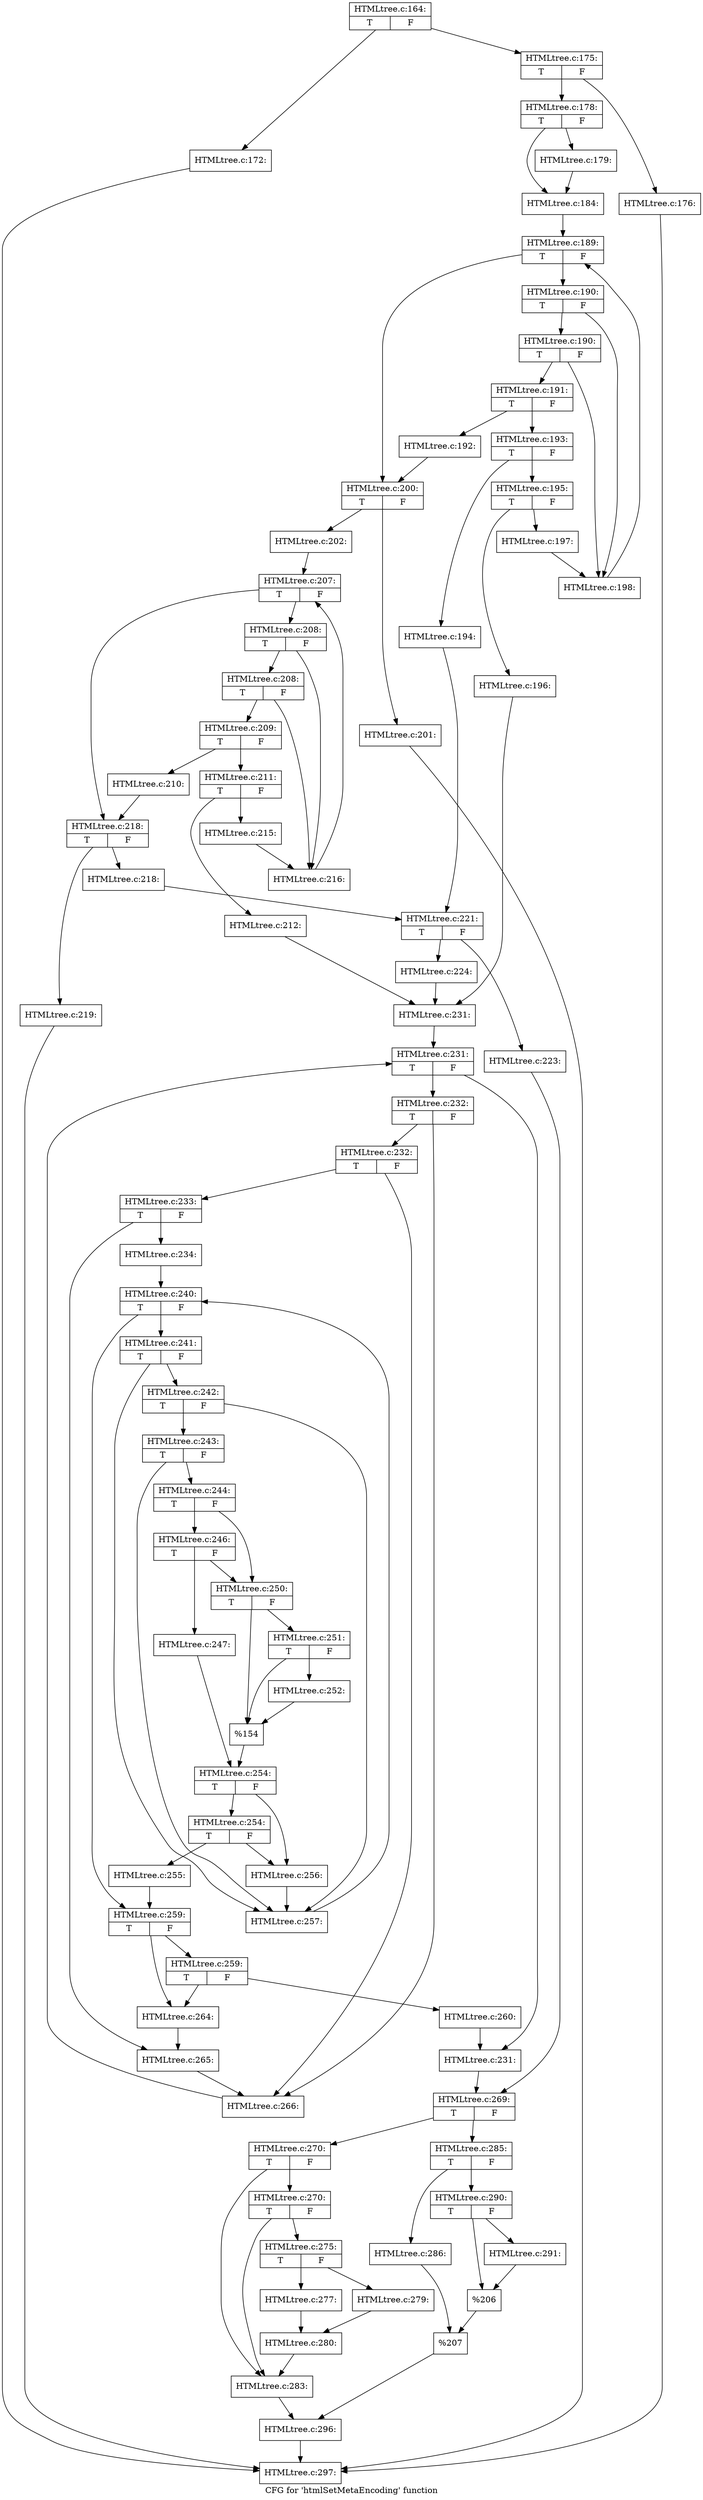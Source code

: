 digraph "CFG for 'htmlSetMetaEncoding' function" {
	label="CFG for 'htmlSetMetaEncoding' function";

	Node0x42c8fc0 [shape=record,label="{HTMLtree.c:164:|{<s0>T|<s1>F}}"];
	Node0x42c8fc0 -> Node0x42f5df0;
	Node0x42c8fc0 -> Node0x42f5e40;
	Node0x42f5df0 [shape=record,label="{HTMLtree.c:172:}"];
	Node0x42f5df0 -> Node0x42d5050;
	Node0x42f5e40 [shape=record,label="{HTMLtree.c:175:|{<s0>T|<s1>F}}"];
	Node0x42f5e40 -> Node0x42f6390;
	Node0x42f5e40 -> Node0x42f6340;
	Node0x42f6340 [shape=record,label="{HTMLtree.c:176:}"];
	Node0x42f6340 -> Node0x42d5050;
	Node0x42f6390 [shape=record,label="{HTMLtree.c:178:|{<s0>T|<s1>F}}"];
	Node0x42f6390 -> Node0x42f6950;
	Node0x42f6390 -> Node0x42f69a0;
	Node0x42f6950 [shape=record,label="{HTMLtree.c:179:}"];
	Node0x42f6950 -> Node0x42f69a0;
	Node0x42f69a0 [shape=record,label="{HTMLtree.c:184:}"];
	Node0x42f69a0 -> Node0x42f75b0;
	Node0x42f75b0 [shape=record,label="{HTMLtree.c:189:|{<s0>T|<s1>F}}"];
	Node0x42f75b0 -> Node0x42f83f0;
	Node0x42f75b0 -> Node0x42f78e0;
	Node0x42f83f0 [shape=record,label="{HTMLtree.c:190:|{<s0>T|<s1>F}}"];
	Node0x42f83f0 -> Node0x42f85d0;
	Node0x42f83f0 -> Node0x42f8580;
	Node0x42f85d0 [shape=record,label="{HTMLtree.c:190:|{<s0>T|<s1>F}}"];
	Node0x42f85d0 -> Node0x42f8530;
	Node0x42f85d0 -> Node0x42f8580;
	Node0x42f8530 [shape=record,label="{HTMLtree.c:191:|{<s0>T|<s1>F}}"];
	Node0x42f8530 -> Node0x42f8cc0;
	Node0x42f8530 -> Node0x42f8d10;
	Node0x42f8cc0 [shape=record,label="{HTMLtree.c:192:}"];
	Node0x42f8cc0 -> Node0x42f78e0;
	Node0x42f8d10 [shape=record,label="{HTMLtree.c:193:|{<s0>T|<s1>F}}"];
	Node0x42f8d10 -> Node0x42f9280;
	Node0x42f8d10 -> Node0x42f92d0;
	Node0x42f9280 [shape=record,label="{HTMLtree.c:194:}"];
	Node0x42f9280 -> Node0x42f96f0;
	Node0x42f92d0 [shape=record,label="{HTMLtree.c:195:|{<s0>T|<s1>F}}"];
	Node0x42f92d0 -> Node0x42f7480;
	Node0x42f92d0 -> Node0x42f74d0;
	Node0x42f7480 [shape=record,label="{HTMLtree.c:196:}"];
	Node0x42f7480 -> Node0x42fa480;
	Node0x42f74d0 [shape=record,label="{HTMLtree.c:197:}"];
	Node0x42f74d0 -> Node0x42f8580;
	Node0x42f8580 [shape=record,label="{HTMLtree.c:198:}"];
	Node0x42f8580 -> Node0x42f75b0;
	Node0x42f78e0 [shape=record,label="{HTMLtree.c:200:|{<s0>T|<s1>F}}"];
	Node0x42f78e0 -> Node0x42fa9f0;
	Node0x42f78e0 -> Node0x42faa40;
	Node0x42fa9f0 [shape=record,label="{HTMLtree.c:201:}"];
	Node0x42fa9f0 -> Node0x42d5050;
	Node0x42faa40 [shape=record,label="{HTMLtree.c:202:}"];
	Node0x42faa40 -> Node0x42fb130;
	Node0x42fb130 [shape=record,label="{HTMLtree.c:207:|{<s0>T|<s1>F}}"];
	Node0x42fb130 -> Node0x42fb520;
	Node0x42fb130 -> Node0x42fb350;
	Node0x42fb520 [shape=record,label="{HTMLtree.c:208:|{<s0>T|<s1>F}}"];
	Node0x42fb520 -> Node0x42fb780;
	Node0x42fb520 -> Node0x42fb730;
	Node0x42fb780 [shape=record,label="{HTMLtree.c:208:|{<s0>T|<s1>F}}"];
	Node0x42fb780 -> Node0x42fb6e0;
	Node0x42fb780 -> Node0x42fb730;
	Node0x42fb6e0 [shape=record,label="{HTMLtree.c:209:|{<s0>T|<s1>F}}"];
	Node0x42fb6e0 -> Node0x42fbd20;
	Node0x42fb6e0 -> Node0x42e5430;
	Node0x42fbd20 [shape=record,label="{HTMLtree.c:210:}"];
	Node0x42fbd20 -> Node0x42fb350;
	Node0x42e5430 [shape=record,label="{HTMLtree.c:211:|{<s0>T|<s1>F}}"];
	Node0x42e5430 -> Node0x42fc700;
	Node0x42e5430 -> Node0x42fc750;
	Node0x42fc700 [shape=record,label="{HTMLtree.c:212:}"];
	Node0x42fc700 -> Node0x42fa480;
	Node0x42fc750 [shape=record,label="{HTMLtree.c:215:}"];
	Node0x42fc750 -> Node0x42fb730;
	Node0x42fb730 [shape=record,label="{HTMLtree.c:216:}"];
	Node0x42fb730 -> Node0x42fb130;
	Node0x42fb350 [shape=record,label="{HTMLtree.c:218:|{<s0>T|<s1>F}}"];
	Node0x42fb350 -> Node0x42fd560;
	Node0x42fb350 -> Node0x42fd5b0;
	Node0x42fd560 [shape=record,label="{HTMLtree.c:219:}"];
	Node0x42fd560 -> Node0x42d5050;
	Node0x42fd5b0 [shape=record,label="{HTMLtree.c:218:}"];
	Node0x42fd5b0 -> Node0x42f96f0;
	Node0x42f96f0 [shape=record,label="{HTMLtree.c:221:|{<s0>T|<s1>F}}"];
	Node0x42f96f0 -> Node0x42fdc40;
	Node0x42f96f0 -> Node0x42fdc90;
	Node0x42fdc40 [shape=record,label="{HTMLtree.c:223:}"];
	Node0x42fdc40 -> Node0x42fe0a0;
	Node0x42fdc90 [shape=record,label="{HTMLtree.c:224:}"];
	Node0x42fdc90 -> Node0x42fa480;
	Node0x42fa480 [shape=record,label="{HTMLtree.c:231:}"];
	Node0x42fa480 -> Node0x42fe450;
	Node0x42fe450 [shape=record,label="{HTMLtree.c:231:|{<s0>T|<s1>F}}"];
	Node0x42fe450 -> Node0x42fe840;
	Node0x42fe450 -> Node0x42fe670;
	Node0x42fe840 [shape=record,label="{HTMLtree.c:232:|{<s0>T|<s1>F}}"];
	Node0x42fe840 -> Node0x42feaa0;
	Node0x42fe840 -> Node0x42fea50;
	Node0x42feaa0 [shape=record,label="{HTMLtree.c:232:|{<s0>T|<s1>F}}"];
	Node0x42feaa0 -> Node0x42fea00;
	Node0x42feaa0 -> Node0x42fea50;
	Node0x42fea00 [shape=record,label="{HTMLtree.c:233:|{<s0>T|<s1>F}}"];
	Node0x42fea00 -> Node0x42ff210;
	Node0x42fea00 -> Node0x42ff260;
	Node0x42ff210 [shape=record,label="{HTMLtree.c:234:}"];
	Node0x42ff210 -> Node0x4300420;
	Node0x4300420 [shape=record,label="{HTMLtree.c:240:|{<s0>T|<s1>F}}"];
	Node0x4300420 -> Node0x4300810;
	Node0x4300420 -> Node0x4300640;
	Node0x4300810 [shape=record,label="{HTMLtree.c:241:|{<s0>T|<s1>F}}"];
	Node0x4300810 -> Node0x4300af0;
	Node0x4300810 -> Node0x4300a20;
	Node0x4300af0 [shape=record,label="{HTMLtree.c:242:|{<s0>T|<s1>F}}"];
	Node0x4300af0 -> Node0x4300a70;
	Node0x4300af0 -> Node0x4300a20;
	Node0x4300a70 [shape=record,label="{HTMLtree.c:243:|{<s0>T|<s1>F}}"];
	Node0x4300a70 -> Node0x43009d0;
	Node0x4300a70 -> Node0x4300a20;
	Node0x43009d0 [shape=record,label="{HTMLtree.c:244:|{<s0>T|<s1>F}}"];
	Node0x43009d0 -> Node0x4301c00;
	Node0x43009d0 -> Node0x4301c50;
	Node0x4301c50 [shape=record,label="{HTMLtree.c:246:|{<s0>T|<s1>F}}"];
	Node0x4301c50 -> Node0x4301c00;
	Node0x4301c50 -> Node0x4301b60;
	Node0x4301b60 [shape=record,label="{HTMLtree.c:247:}"];
	Node0x4301b60 -> Node0x4301bb0;
	Node0x4301c00 [shape=record,label="{HTMLtree.c:250:|{<s0>T|<s1>F}}"];
	Node0x4301c00 -> Node0x43026c0;
	Node0x4301c00 -> Node0x4302670;
	Node0x43026c0 [shape=record,label="{HTMLtree.c:251:|{<s0>T|<s1>F}}"];
	Node0x43026c0 -> Node0x4302670;
	Node0x43026c0 -> Node0x4302620;
	Node0x4302620 [shape=record,label="{HTMLtree.c:252:}"];
	Node0x4302620 -> Node0x4302670;
	Node0x4302670 [shape=record,label="{%154}"];
	Node0x4302670 -> Node0x4301bb0;
	Node0x4301bb0 [shape=record,label="{HTMLtree.c:254:|{<s0>T|<s1>F}}"];
	Node0x4301bb0 -> Node0x43031d0;
	Node0x4301bb0 -> Node0x4303180;
	Node0x43031d0 [shape=record,label="{HTMLtree.c:254:|{<s0>T|<s1>F}}"];
	Node0x43031d0 -> Node0x4303130;
	Node0x43031d0 -> Node0x4303180;
	Node0x4303130 [shape=record,label="{HTMLtree.c:255:}"];
	Node0x4303130 -> Node0x4300640;
	Node0x4303180 [shape=record,label="{HTMLtree.c:256:}"];
	Node0x4303180 -> Node0x4300a20;
	Node0x4300a20 [shape=record,label="{HTMLtree.c:257:}"];
	Node0x4300a20 -> Node0x4300420;
	Node0x4300640 [shape=record,label="{HTMLtree.c:259:|{<s0>T|<s1>F}}"];
	Node0x4300640 -> Node0x4303cd0;
	Node0x4300640 -> Node0x4303c80;
	Node0x4303cd0 [shape=record,label="{HTMLtree.c:259:|{<s0>T|<s1>F}}"];
	Node0x4303cd0 -> Node0x4303c30;
	Node0x4303cd0 -> Node0x4303c80;
	Node0x4303c30 [shape=record,label="{HTMLtree.c:260:}"];
	Node0x4303c30 -> Node0x42fe670;
	Node0x4303c80 [shape=record,label="{HTMLtree.c:264:}"];
	Node0x4303c80 -> Node0x42ff260;
	Node0x42ff260 [shape=record,label="{HTMLtree.c:265:}"];
	Node0x42ff260 -> Node0x42fea50;
	Node0x42fea50 [shape=record,label="{HTMLtree.c:266:}"];
	Node0x42fea50 -> Node0x42fe450;
	Node0x42fe670 [shape=record,label="{HTMLtree.c:231:}"];
	Node0x42fe670 -> Node0x42fe0a0;
	Node0x42fe0a0 [shape=record,label="{HTMLtree.c:269:|{<s0>T|<s1>F}}"];
	Node0x42fe0a0 -> Node0x42ecd50;
	Node0x42fe0a0 -> Node0x42ecdf0;
	Node0x42ecd50 [shape=record,label="{HTMLtree.c:270:|{<s0>T|<s1>F}}"];
	Node0x42ecd50 -> Node0x42ed450;
	Node0x42ecd50 -> Node0x42ed400;
	Node0x42ed450 [shape=record,label="{HTMLtree.c:270:|{<s0>T|<s1>F}}"];
	Node0x42ed450 -> Node0x42ed3b0;
	Node0x42ed450 -> Node0x42ed400;
	Node0x42ed3b0 [shape=record,label="{HTMLtree.c:275:|{<s0>T|<s1>F}}"];
	Node0x42ed3b0 -> Node0x42ee2b0;
	Node0x42ed3b0 -> Node0x42ee700;
	Node0x42ee2b0 [shape=record,label="{HTMLtree.c:277:}"];
	Node0x42ee2b0 -> Node0x42ee5e0;
	Node0x42ee700 [shape=record,label="{HTMLtree.c:279:}"];
	Node0x42ee700 -> Node0x42ee5e0;
	Node0x42ee5e0 [shape=record,label="{HTMLtree.c:280:}"];
	Node0x42ee5e0 -> Node0x42ed400;
	Node0x42ed400 [shape=record,label="{HTMLtree.c:283:}"];
	Node0x42ed400 -> Node0x42ecda0;
	Node0x42ecdf0 [shape=record,label="{HTMLtree.c:285:|{<s0>T|<s1>F}}"];
	Node0x42ecdf0 -> Node0x4308a40;
	Node0x42ecdf0 -> Node0x43098e0;
	Node0x4308a40 [shape=record,label="{HTMLtree.c:286:}"];
	Node0x4308a40 -> Node0x4309890;
	Node0x43098e0 [shape=record,label="{HTMLtree.c:290:|{<s0>T|<s1>F}}"];
	Node0x43098e0 -> Node0x430a110;
	Node0x43098e0 -> Node0x430a5c0;
	Node0x430a110 [shape=record,label="{HTMLtree.c:291:}"];
	Node0x430a110 -> Node0x430a5c0;
	Node0x430a5c0 [shape=record,label="{%206}"];
	Node0x430a5c0 -> Node0x4309890;
	Node0x4309890 [shape=record,label="{%207}"];
	Node0x4309890 -> Node0x42ecda0;
	Node0x42ecda0 [shape=record,label="{HTMLtree.c:296:}"];
	Node0x42ecda0 -> Node0x42d5050;
	Node0x42d5050 [shape=record,label="{HTMLtree.c:297:}"];
}
